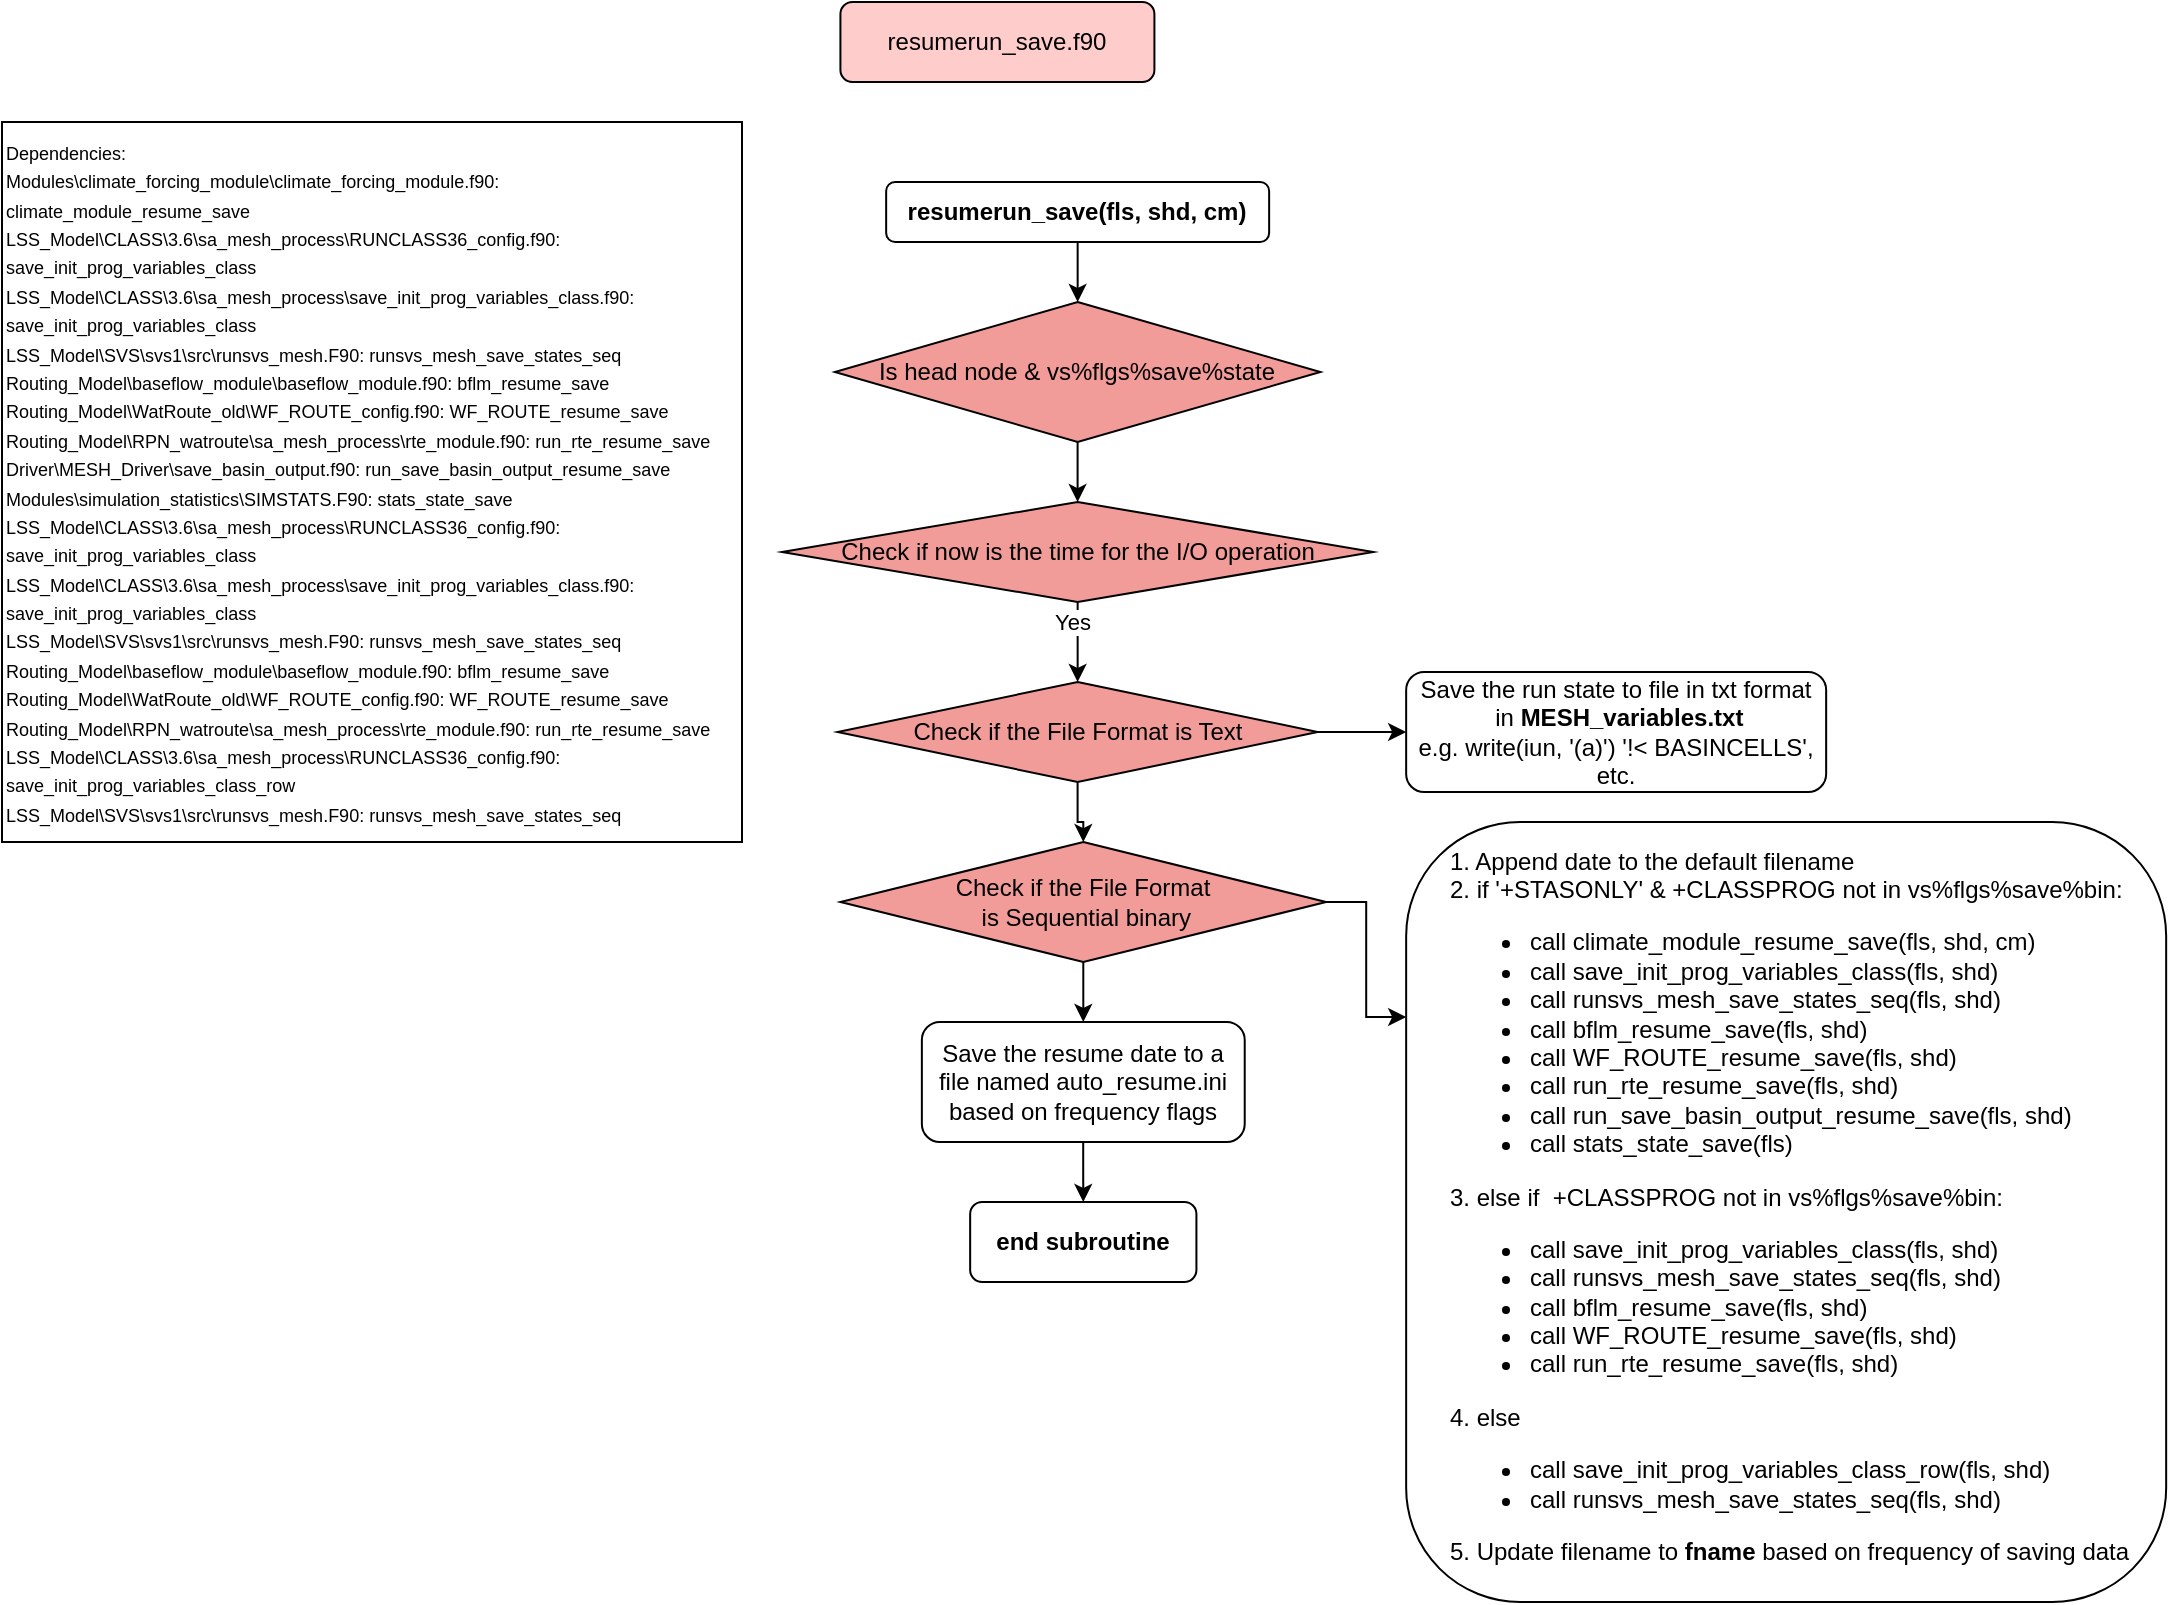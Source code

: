 <mxfile version="24.8.2">
  <diagram name="Page-1" id="ROZquSnpiP_c0AMkIccm">
    <mxGraphModel dx="1666" dy="749" grid="1" gridSize="10" guides="1" tooltips="1" connect="1" arrows="1" fold="1" page="1" pageScale="1" pageWidth="850" pageHeight="1100" math="0" shadow="0">
      <root>
        <mxCell id="0" />
        <mxCell id="1" parent="0" />
        <mxCell id="uMg9ZEBWqNcEc148kzyk-1" value="resumerun_save.f90" style="rounded=1;whiteSpace=wrap;html=1;fillColor=#FFCCCC;" parent="1" vertex="1">
          <mxGeometry x="419.21" width="157" height="40" as="geometry" />
        </mxCell>
        <mxCell id="uMg9ZEBWqNcEc148kzyk-2" value="&lt;div&gt;&lt;font style=&quot;font-size: 9px;&quot;&gt;Dependencies:&lt;/font&gt;&lt;/div&gt;&lt;div&gt;&lt;div&gt;&lt;font style=&quot;font-size: 9px;&quot;&gt;Modules\climate_forcing_module\climate_forcing_module.f90: climate_module_resume_save&lt;/font&gt;&lt;/div&gt;&lt;div&gt;&lt;font style=&quot;font-size: 9px;&quot;&gt;LSS_Model\CLASS\3.6\sa_mesh_process\RUNCLASS36_config.f90: save_init_prog_variables_class&lt;/font&gt;&lt;/div&gt;&lt;div&gt;&lt;font style=&quot;font-size: 9px;&quot;&gt;LSS_Model\CLASS\3.6\sa_mesh_process\save_init_prog_variables_class.f90: save_init_prog_variables_class&lt;/font&gt;&lt;/div&gt;&lt;div&gt;&lt;font style=&quot;font-size: 9px;&quot;&gt;LSS_Model\SVS\svs1\src\runsvs_mesh.F90: runsvs_mesh_save_states_seq&lt;/font&gt;&lt;/div&gt;&lt;div&gt;&lt;font style=&quot;font-size: 9px;&quot;&gt;Routing_Model\baseflow_module\baseflow_module.f90: bflm_resume_save&lt;/font&gt;&lt;/div&gt;&lt;div&gt;&lt;font style=&quot;font-size: 9px;&quot;&gt;Routing_Model\WatRoute_old\WF_ROUTE_config.f90: WF_ROUTE_resume_save&lt;/font&gt;&lt;/div&gt;&lt;div&gt;&lt;font style=&quot;font-size: 9px;&quot;&gt;Routing_Model\RPN_watroute\sa_mesh_process\rte_module.f90: run_rte_resume_save&lt;/font&gt;&lt;/div&gt;&lt;div&gt;&lt;font style=&quot;font-size: 9px;&quot;&gt;Driver\MESH_Driver\save_basin_output.f90: run_save_basin_output_resume_save&lt;/font&gt;&lt;/div&gt;&lt;div&gt;&lt;font style=&quot;font-size: 9px;&quot;&gt;Modules\simulation_statistics\SIMSTATS.F90: stats_state_save&lt;/font&gt;&lt;/div&gt;&lt;div&gt;&lt;font style=&quot;font-size: 9px;&quot;&gt;LSS_Model\CLASS\3.6\sa_mesh_process\RUNCLASS36_config.f90: save_init_prog_variables_class&lt;/font&gt;&lt;/div&gt;&lt;div&gt;&lt;font style=&quot;font-size: 9px;&quot;&gt;LSS_Model\CLASS\3.6\sa_mesh_process\save_init_prog_variables_class.f90: save_init_prog_variables_class&lt;/font&gt;&lt;/div&gt;&lt;div&gt;&lt;font style=&quot;font-size: 9px;&quot;&gt;LSS_Model\SVS\svs1\src\runsvs_mesh.F90: runsvs_mesh_save_states_seq&lt;/font&gt;&lt;/div&gt;&lt;div&gt;&lt;font style=&quot;font-size: 9px;&quot;&gt;Routing_Model\baseflow_module\baseflow_module.f90: bflm_resume_save&lt;/font&gt;&lt;/div&gt;&lt;div&gt;&lt;font style=&quot;font-size: 9px;&quot;&gt;Routing_Model\WatRoute_old\WF_ROUTE_config.f90: WF_ROUTE_resume_save&lt;/font&gt;&lt;/div&gt;&lt;div&gt;&lt;font style=&quot;font-size: 9px;&quot;&gt;Routing_Model\RPN_watroute\sa_mesh_process\rte_module.f90: run_rte_resume_save&lt;/font&gt;&lt;/div&gt;&lt;div&gt;&lt;font style=&quot;font-size: 9px;&quot;&gt;LSS_Model\CLASS\3.6\sa_mesh_process\RUNCLASS36_config.f90: save_init_prog_variables_class_row&lt;/font&gt;&lt;/div&gt;&lt;div&gt;&lt;font style=&quot;font-size: 9px;&quot;&gt;LSS_Model\SVS\svs1\src\runsvs_mesh.F90: runsvs_mesh_save_states_seq&lt;/font&gt;&lt;/div&gt;&lt;/div&gt;" style="rounded=0;whiteSpace=wrap;html=1;align=left;" parent="1" vertex="1">
          <mxGeometry y="60" width="370" height="360" as="geometry" />
        </mxCell>
        <mxCell id="uMg9ZEBWqNcEc148kzyk-4" value="resumerun_save(fls, shd, cm)" style="rounded=1;whiteSpace=wrap;html=1;fontStyle=1" parent="1" vertex="1">
          <mxGeometry x="442.08" y="90" width="191.49" height="30" as="geometry" />
        </mxCell>
        <mxCell id="uMg9ZEBWqNcEc148kzyk-8" value="" style="edgeStyle=orthogonalEdgeStyle;rounded=0;orthogonalLoop=1;jettySize=auto;html=1;" parent="1" source="uMg9ZEBWqNcEc148kzyk-5" target="uMg9ZEBWqNcEc148kzyk-7" edge="1">
          <mxGeometry relative="1" as="geometry" />
        </mxCell>
        <mxCell id="uMg9ZEBWqNcEc148kzyk-5" value="Is head node &amp;amp;&amp;nbsp;vs%flgs%save%state" style="rhombus;whiteSpace=wrap;html=1;fillColor=#F19C99;" parent="1" vertex="1">
          <mxGeometry x="416.44" y="150" width="242.77" height="70" as="geometry" />
        </mxCell>
        <mxCell id="uMg9ZEBWqNcEc148kzyk-6" style="edgeStyle=orthogonalEdgeStyle;rounded=0;orthogonalLoop=1;jettySize=auto;html=1;exitX=0.5;exitY=1;exitDx=0;exitDy=0;entryX=0.5;entryY=0;entryDx=0;entryDy=0;" parent="1" source="uMg9ZEBWqNcEc148kzyk-4" target="uMg9ZEBWqNcEc148kzyk-5" edge="1">
          <mxGeometry relative="1" as="geometry" />
        </mxCell>
        <mxCell id="uMg9ZEBWqNcEc148kzyk-10" value="" style="edgeStyle=orthogonalEdgeStyle;rounded=0;orthogonalLoop=1;jettySize=auto;html=1;" parent="1" source="uMg9ZEBWqNcEc148kzyk-7" target="uMg9ZEBWqNcEc148kzyk-13" edge="1">
          <mxGeometry relative="1" as="geometry">
            <mxPoint x="539.9" y="375" as="targetPoint" />
          </mxGeometry>
        </mxCell>
        <mxCell id="uMg9ZEBWqNcEc148kzyk-12" value="Yes" style="edgeLabel;html=1;align=center;verticalAlign=middle;resizable=0;points=[];" parent="uMg9ZEBWqNcEc148kzyk-10" vertex="1" connectable="0">
          <mxGeometry x="-0.501" y="-3" relative="1" as="geometry">
            <mxPoint as="offset" />
          </mxGeometry>
        </mxCell>
        <mxCell id="uMg9ZEBWqNcEc148kzyk-7" value="Check if now is the time for the I/O operation" style="rhombus;whiteSpace=wrap;html=1;fillColor=#F19C99;" parent="1" vertex="1">
          <mxGeometry x="390" y="250" width="295.64" height="50" as="geometry" />
        </mxCell>
        <mxCell id="uMg9ZEBWqNcEc148kzyk-11" value="Save the run state to file in txt format&lt;div&gt;&amp;nbsp;in&amp;nbsp;&lt;b&gt;MESH_variables.txt&lt;/b&gt;&lt;/div&gt;&lt;div&gt;e.g.&amp;nbsp;&lt;span style=&quot;background-color: initial;&quot;&gt;write(iun, &#39;(a)&#39;) &#39;!&amp;lt; BASINCELLS&#39;, etc.&lt;/span&gt;&lt;/div&gt;" style="rounded=1;whiteSpace=wrap;html=1;" parent="1" vertex="1">
          <mxGeometry x="702.08" y="335" width="210" height="60" as="geometry" />
        </mxCell>
        <mxCell id="uMg9ZEBWqNcEc148kzyk-14" style="edgeStyle=orthogonalEdgeStyle;rounded=0;orthogonalLoop=1;jettySize=auto;html=1;exitX=1;exitY=0.5;exitDx=0;exitDy=0;entryX=0;entryY=0.5;entryDx=0;entryDy=0;" parent="1" source="uMg9ZEBWqNcEc148kzyk-13" target="uMg9ZEBWqNcEc148kzyk-11" edge="1">
          <mxGeometry relative="1" as="geometry" />
        </mxCell>
        <mxCell id="uMg9ZEBWqNcEc148kzyk-16" style="edgeStyle=orthogonalEdgeStyle;rounded=0;orthogonalLoop=1;jettySize=auto;html=1;" parent="1" source="uMg9ZEBWqNcEc148kzyk-13" target="uMg9ZEBWqNcEc148kzyk-15" edge="1">
          <mxGeometry relative="1" as="geometry" />
        </mxCell>
        <mxCell id="uMg9ZEBWqNcEc148kzyk-13" value="Check if the File Format is Text" style="rhombus;whiteSpace=wrap;html=1;fillColor=#F19C99;" parent="1" vertex="1">
          <mxGeometry x="417.82" y="340" width="240" height="50" as="geometry" />
        </mxCell>
        <mxCell id="uMg9ZEBWqNcEc148kzyk-18" style="edgeStyle=orthogonalEdgeStyle;rounded=0;orthogonalLoop=1;jettySize=auto;html=1;entryX=0;entryY=0.25;entryDx=0;entryDy=0;" parent="1" source="uMg9ZEBWqNcEc148kzyk-15" target="uMg9ZEBWqNcEc148kzyk-17" edge="1">
          <mxGeometry relative="1" as="geometry" />
        </mxCell>
        <mxCell id="uMg9ZEBWqNcEc148kzyk-21" value="" style="edgeStyle=orthogonalEdgeStyle;rounded=0;orthogonalLoop=1;jettySize=auto;html=1;entryX=0.5;entryY=0;entryDx=0;entryDy=0;" parent="1" source="uMg9ZEBWqNcEc148kzyk-15" target="uMg9ZEBWqNcEc148kzyk-22" edge="1">
          <mxGeometry relative="1" as="geometry">
            <mxPoint x="540.68" y="560" as="targetPoint" />
          </mxGeometry>
        </mxCell>
        <mxCell id="uMg9ZEBWqNcEc148kzyk-15" value="Check if the File Format&lt;div&gt;&amp;nbsp;is Sequential binary&lt;/div&gt;" style="rhombus;whiteSpace=wrap;html=1;fillColor=#F19C99;" parent="1" vertex="1">
          <mxGeometry x="419.21" y="420" width="242.87" height="60" as="geometry" />
        </mxCell>
        <mxCell id="uMg9ZEBWqNcEc148kzyk-17" value="&lt;br&gt;&lt;blockquote style=&quot;margin: 0 0 0 40px; border: none; padding: 0px;&quot;&gt;&lt;div&gt;&lt;span style=&quot;background-color: initial;&quot;&gt;&lt;br&gt;&lt;/span&gt;&lt;/div&gt;&lt;div&gt;&lt;br&gt;&lt;/div&gt;&lt;div&gt;&lt;br&gt;&lt;/div&gt;&lt;div&gt;&lt;br&gt;&lt;/div&gt;&lt;/blockquote&gt;" style="rounded=1;whiteSpace=wrap;html=1;align=left;" parent="1" vertex="1">
          <mxGeometry x="702.08" y="410" width="380" height="390" as="geometry" />
        </mxCell>
        <mxCell id="uMg9ZEBWqNcEc148kzyk-19" value="&lt;div&gt;1. Append date to the default filename&lt;/div&gt;&lt;div&gt;2. if &#39;+STASONLY&#39; &amp;amp; +CLASSPROG not in vs%flgs%save%bin:&lt;/div&gt;&lt;ul&gt;&lt;li&gt;&lt;span style=&quot;background-color: initial;&quot;&gt;call climate_module_resume_save(fls, shd, cm)&lt;/span&gt;&lt;/li&gt;&lt;li&gt;&lt;span style=&quot;background-color: initial;&quot;&gt;call save_init_prog_variables_class(fls, shd)&lt;/span&gt;&lt;/li&gt;&lt;li&gt;&lt;span style=&quot;background-color: initial;&quot;&gt;call runsvs_mesh_save_states_seq(fls, shd)&lt;/span&gt;&lt;/li&gt;&lt;li&gt;&lt;span style=&quot;background-color: initial;&quot;&gt;call bflm_resume_save(fls, shd)&lt;/span&gt;&lt;/li&gt;&lt;li&gt;&lt;span style=&quot;background-color: initial;&quot;&gt;call WF_ROUTE_resume_save(fls, shd)&lt;/span&gt;&lt;/li&gt;&lt;li&gt;&lt;span style=&quot;background-color: initial;&quot;&gt;call run_rte_resume_save(fls, shd)&lt;/span&gt;&lt;/li&gt;&lt;li&gt;&lt;span style=&quot;background-color: initial;&quot;&gt;call run_save_basin_output_resume_save(fls, shd)&lt;/span&gt;&lt;/li&gt;&lt;li&gt;&lt;span style=&quot;background-color: initial;&quot;&gt;call stats_state_save(fls)&lt;/span&gt;&lt;/li&gt;&lt;/ul&gt;&lt;span style=&quot;background-color: initial;&quot;&gt;3. else if&amp;nbsp;&lt;/span&gt;&amp;nbsp;+CLASSPROG not in vs%flgs%save%bin:&lt;div&gt;&lt;div&gt;&lt;ul&gt;&lt;li&gt;call save_init_prog_variables_class(fls, shd)&lt;/li&gt;&lt;li&gt;call runsvs_mesh_save_states_seq(fls, shd)&lt;/li&gt;&lt;li&gt;call bflm_resume_save(fls, shd)&lt;/li&gt;&lt;li&gt;call WF_ROUTE_resume_save(fls, shd)&lt;/li&gt;&lt;li&gt;call run_rte_resume_save(fls, shd)&lt;/li&gt;&lt;/ul&gt;4. else&amp;nbsp;&lt;/div&gt;&lt;/div&gt;&lt;div&gt;&lt;div&gt;&lt;ul&gt;&lt;li&gt;call save_init_prog_variables_class_row(fls, shd)&lt;/li&gt;&lt;li&gt;call runsvs_mesh_save_states_seq(fls, shd)&lt;/li&gt;&lt;/ul&gt;5. Update filename to&amp;nbsp;&lt;b&gt;fname&lt;/b&gt; based on frequency of saving data&lt;/div&gt;&lt;/div&gt;" style="text;html=1;align=left;verticalAlign=middle;whiteSpace=wrap;rounded=0;" parent="1" vertex="1">
          <mxGeometry x="722.08" y="424" width="360" height="355" as="geometry" />
        </mxCell>
        <mxCell id="uMg9ZEBWqNcEc148kzyk-24" style="edgeStyle=orthogonalEdgeStyle;rounded=0;orthogonalLoop=1;jettySize=auto;html=1;entryX=0.5;entryY=0;entryDx=0;entryDy=0;" parent="1" source="uMg9ZEBWqNcEc148kzyk-22" target="uMg9ZEBWqNcEc148kzyk-23" edge="1">
          <mxGeometry relative="1" as="geometry" />
        </mxCell>
        <mxCell id="uMg9ZEBWqNcEc148kzyk-22" value="Save the resume date to a file named auto_resume.ini based on frequency flags" style="rounded=1;whiteSpace=wrap;html=1;" parent="1" vertex="1">
          <mxGeometry x="459.93" y="510" width="161.43" height="60" as="geometry" />
        </mxCell>
        <mxCell id="uMg9ZEBWqNcEc148kzyk-23" value="end subroutine" style="whiteSpace=wrap;html=1;fillColor=#FFFFFF;rounded=1;fontStyle=1;" parent="1" vertex="1">
          <mxGeometry x="484.08" y="600" width="113.13" height="40" as="geometry" />
        </mxCell>
      </root>
    </mxGraphModel>
  </diagram>
</mxfile>
